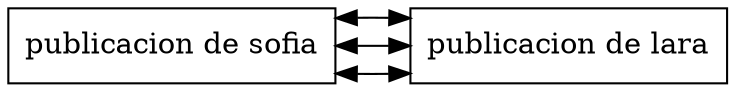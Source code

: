 digraph G {
    node [shape=box];
    rankdir=LR;
    "0x1f68c8c35a0" [label="publicacion de sofia"];
    "0x1f68c8c35a0" -> "0x1f68c8c2c40" [dir=both];
    "0x1f68c8c2c40" [label="publicacion de lara"];
    "0x1f68c8c2c40" -> "0x1f68c8c35a0" [dir=both];
    "0x1f68c8c2c40" -> "0x1f68c8c35a0" [dir=both];
}
